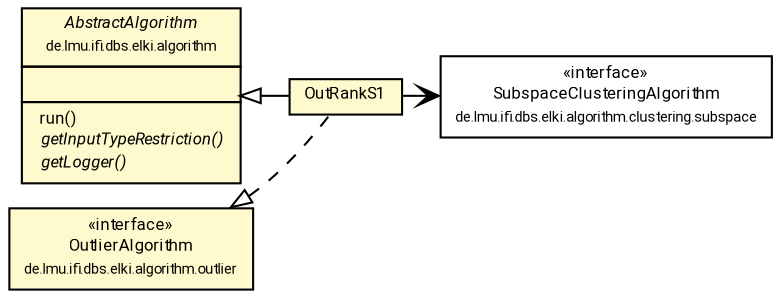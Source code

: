 #!/usr/local/bin/dot
#
# Class diagram 
# Generated by UMLGraph version R5_7_2-60-g0e99a6 (http://www.spinellis.gr/umlgraph/)
#

digraph G {
	graph [fontnames="svg"]
	edge [fontname="Roboto",fontsize=7,labelfontname="Roboto",labelfontsize=7,color="black"];
	node [fontname="Roboto",fontcolor="black",fontsize=8,shape=plaintext,margin=0,width=0,height=0];
	nodesep=0.15;
	ranksep=0.25;
	rankdir=LR;
	// de.lmu.ifi.dbs.elki.algorithm.outlier.subspace.OutRankS1
	c7746482 [label=<<table title="de.lmu.ifi.dbs.elki.algorithm.outlier.subspace.OutRankS1" border="0" cellborder="1" cellspacing="0" cellpadding="2" bgcolor="lemonChiffon" href="OutRankS1.html" target="_parent">
		<tr><td><table border="0" cellspacing="0" cellpadding="1">
		<tr><td align="center" balign="center"> <font face="Roboto">OutRankS1</font> </td></tr>
		</table></td></tr>
		</table>>, URL="OutRankS1.html"];
	// de.lmu.ifi.dbs.elki.algorithm.clustering.subspace.SubspaceClusteringAlgorithm<M extends de.lmu.ifi.dbs.elki.data.model.SubspaceModel>
	c7747266 [label=<<table title="de.lmu.ifi.dbs.elki.algorithm.clustering.subspace.SubspaceClusteringAlgorithm" border="0" cellborder="1" cellspacing="0" cellpadding="2" href="../../clustering/subspace/SubspaceClusteringAlgorithm.html" target="_parent">
		<tr><td><table border="0" cellspacing="0" cellpadding="1">
		<tr><td align="center" balign="center"> &#171;interface&#187; </td></tr>
		<tr><td align="center" balign="center"> <font face="Roboto">SubspaceClusteringAlgorithm</font> </td></tr>
		<tr><td align="center" balign="center"> <font face="Roboto" point-size="7.0">de.lmu.ifi.dbs.elki.algorithm.clustering.subspace</font> </td></tr>
		</table></td></tr>
		</table>>, URL="../../clustering/subspace/SubspaceClusteringAlgorithm.html"];
	// de.lmu.ifi.dbs.elki.algorithm.AbstractAlgorithm<R extends de.lmu.ifi.dbs.elki.result.Result>
	c7747535 [label=<<table title="de.lmu.ifi.dbs.elki.algorithm.AbstractAlgorithm" border="0" cellborder="1" cellspacing="0" cellpadding="2" bgcolor="LemonChiffon" href="../../AbstractAlgorithm.html" target="_parent">
		<tr><td><table border="0" cellspacing="0" cellpadding="1">
		<tr><td align="center" balign="center"> <font face="Roboto"><i>AbstractAlgorithm</i></font> </td></tr>
		<tr><td align="center" balign="center"> <font face="Roboto" point-size="7.0">de.lmu.ifi.dbs.elki.algorithm</font> </td></tr>
		</table></td></tr>
		<tr><td><table border="0" cellspacing="0" cellpadding="1">
		<tr><td align="left" balign="left">  </td></tr>
		</table></td></tr>
		<tr><td><table border="0" cellspacing="0" cellpadding="1">
		<tr><td align="left" balign="left">  run() </td></tr>
		<tr><td align="left" balign="left"> <i> getInputTypeRestriction()</i> </td></tr>
		<tr><td align="left" balign="left"> <i> getLogger()</i> </td></tr>
		</table></td></tr>
		</table>>, URL="../../AbstractAlgorithm.html"];
	// de.lmu.ifi.dbs.elki.algorithm.outlier.OutlierAlgorithm
	c7749320 [label=<<table title="de.lmu.ifi.dbs.elki.algorithm.outlier.OutlierAlgorithm" border="0" cellborder="1" cellspacing="0" cellpadding="2" bgcolor="LemonChiffon" href="../OutlierAlgorithm.html" target="_parent">
		<tr><td><table border="0" cellspacing="0" cellpadding="1">
		<tr><td align="center" balign="center"> &#171;interface&#187; </td></tr>
		<tr><td align="center" balign="center"> <font face="Roboto">OutlierAlgorithm</font> </td></tr>
		<tr><td align="center" balign="center"> <font face="Roboto" point-size="7.0">de.lmu.ifi.dbs.elki.algorithm.outlier</font> </td></tr>
		</table></td></tr>
		</table>>, URL="../OutlierAlgorithm.html"];
	// de.lmu.ifi.dbs.elki.algorithm.outlier.subspace.OutRankS1 extends de.lmu.ifi.dbs.elki.algorithm.AbstractAlgorithm<R extends de.lmu.ifi.dbs.elki.result.Result>
	c7747535 -> c7746482 [arrowtail=empty,dir=back,weight=10];
	// de.lmu.ifi.dbs.elki.algorithm.outlier.subspace.OutRankS1 implements de.lmu.ifi.dbs.elki.algorithm.outlier.OutlierAlgorithm
	c7749320 -> c7746482 [arrowtail=empty,style=dashed,dir=back,weight=9];
	// de.lmu.ifi.dbs.elki.algorithm.outlier.subspace.OutRankS1 navassoc de.lmu.ifi.dbs.elki.algorithm.clustering.subspace.SubspaceClusteringAlgorithm<M extends de.lmu.ifi.dbs.elki.data.model.SubspaceModel>
	c7746482 -> c7747266 [arrowhead=open,weight=1];
}

